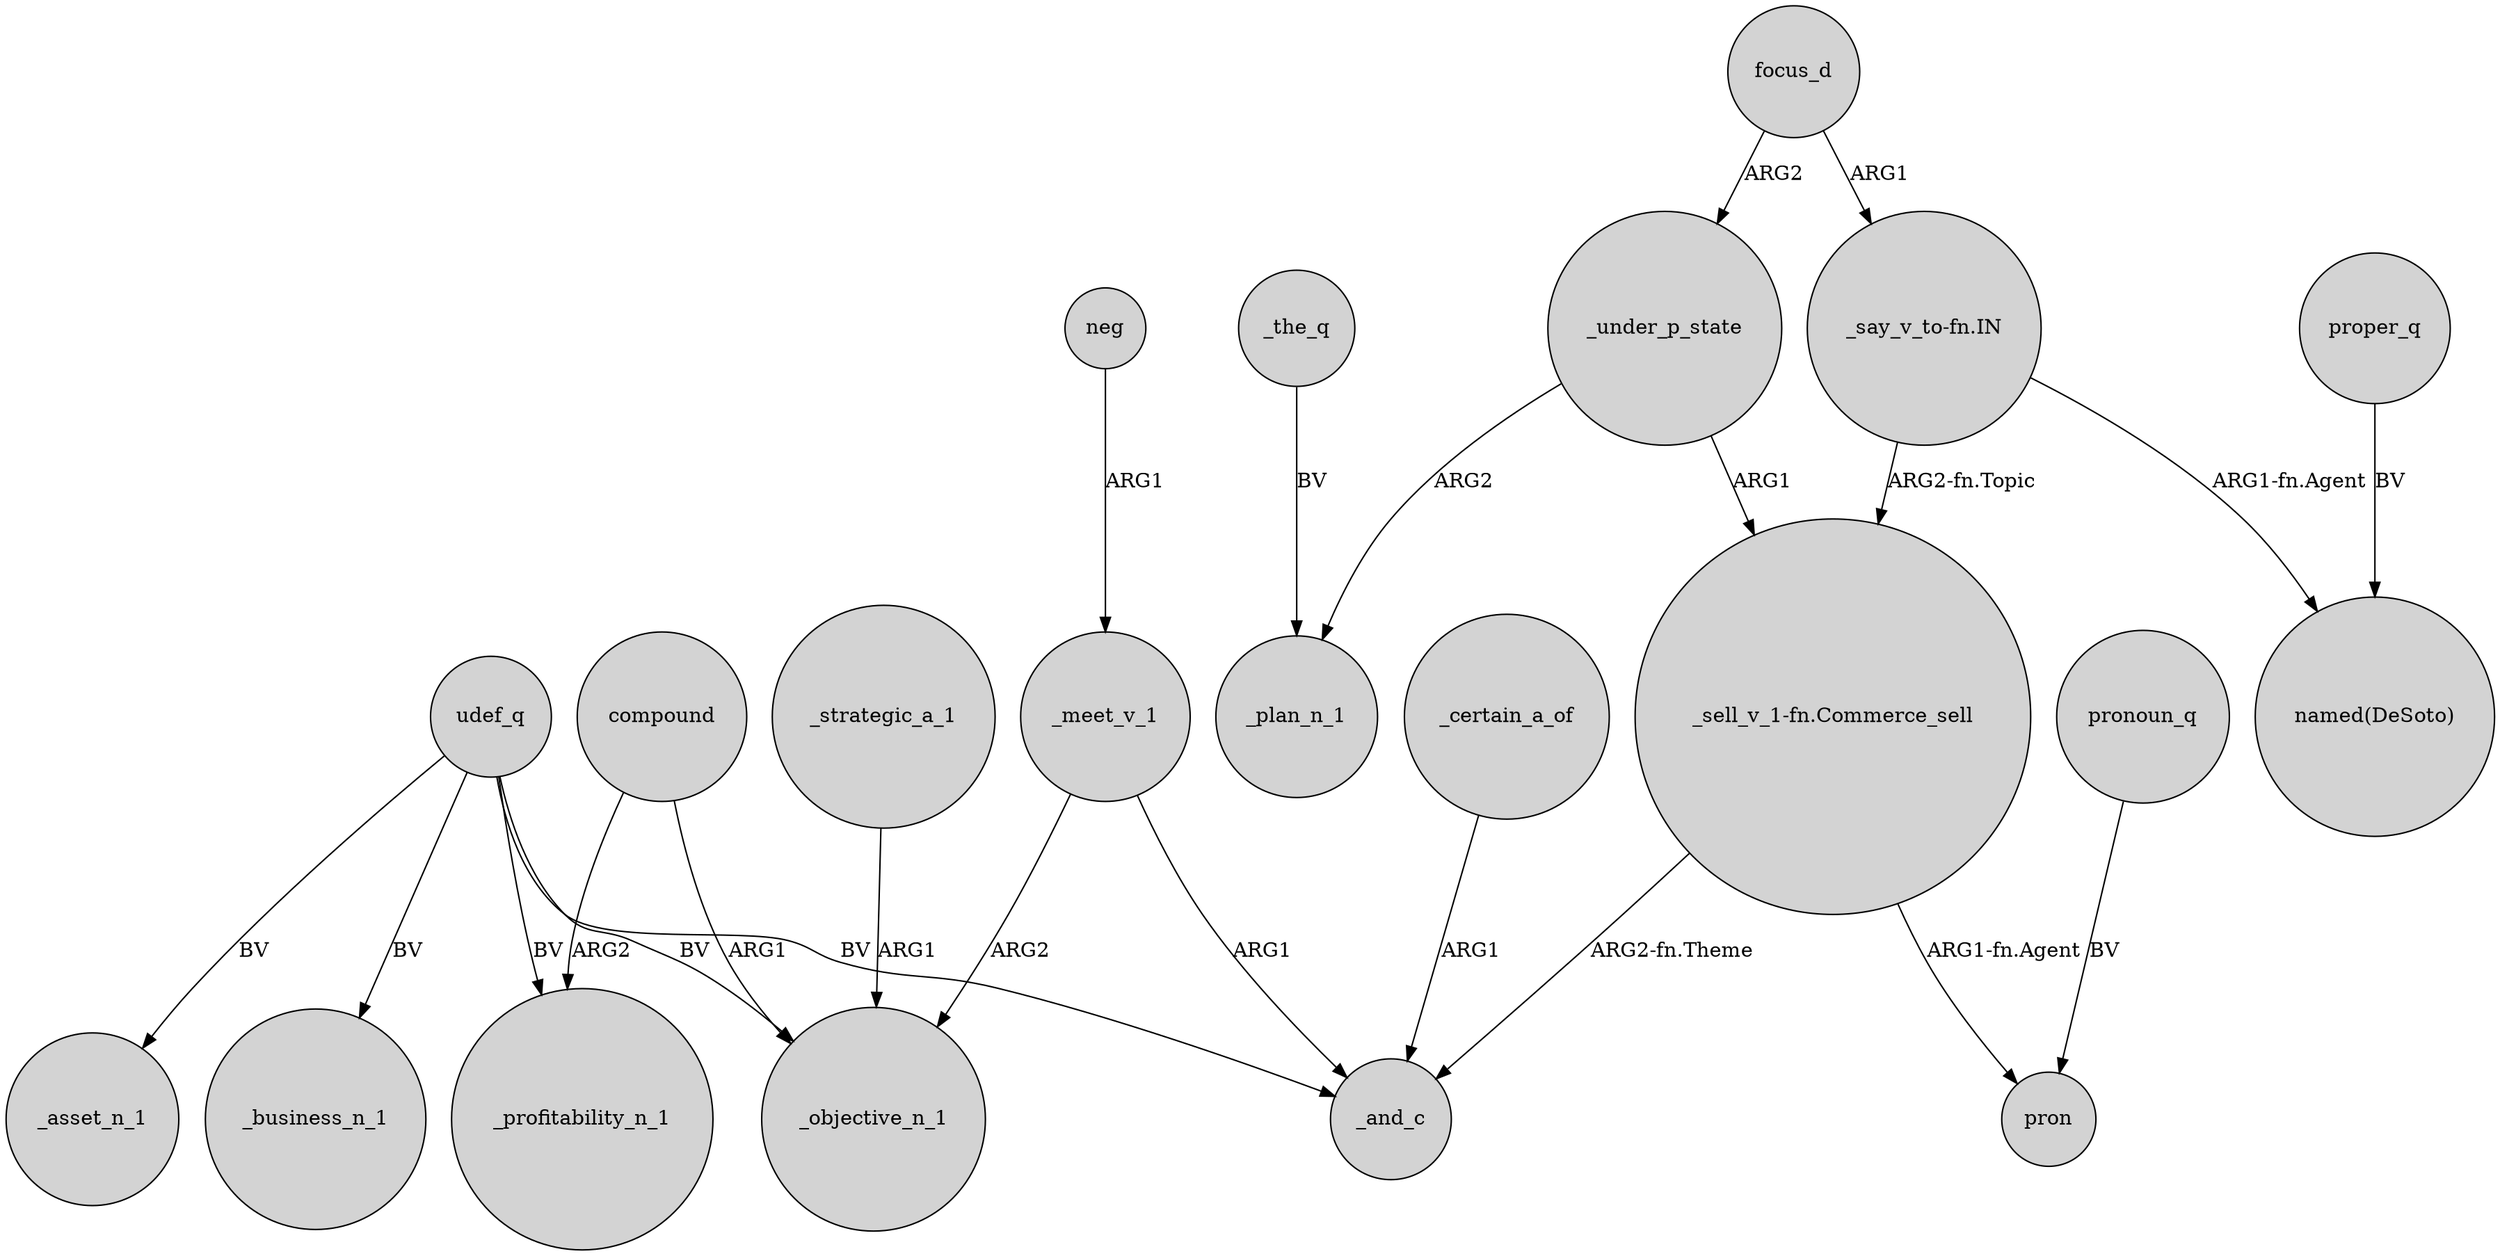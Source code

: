 digraph {
	node [shape=circle style=filled]
	compound -> _profitability_n_1 [label=ARG2]
	compound -> _objective_n_1 [label=ARG1]
	_under_p_state -> _plan_n_1 [label=ARG2]
	_the_q -> _plan_n_1 [label=BV]
	proper_q -> "named(DeSoto)" [label=BV]
	_certain_a_of -> _and_c [label=ARG1]
	udef_q -> _asset_n_1 [label=BV]
	"_say_v_to-fn.IN" -> "_sell_v_1-fn.Commerce_sell" [label="ARG2-fn.Topic"]
	pronoun_q -> pron [label=BV]
	_meet_v_1 -> _and_c [label=ARG1]
	udef_q -> _profitability_n_1 [label=BV]
	udef_q -> _objective_n_1 [label=BV]
	"_sell_v_1-fn.Commerce_sell" -> _and_c [label="ARG2-fn.Theme"]
	_strategic_a_1 -> _objective_n_1 [label=ARG1]
	_meet_v_1 -> _objective_n_1 [label=ARG2]
	neg -> _meet_v_1 [label=ARG1]
	udef_q -> _business_n_1 [label=BV]
	"_say_v_to-fn.IN" -> "named(DeSoto)" [label="ARG1-fn.Agent"]
	"_sell_v_1-fn.Commerce_sell" -> pron [label="ARG1-fn.Agent"]
	udef_q -> _and_c [label=BV]
	focus_d -> _under_p_state [label=ARG2]
	focus_d -> "_say_v_to-fn.IN" [label=ARG1]
	_under_p_state -> "_sell_v_1-fn.Commerce_sell" [label=ARG1]
}
